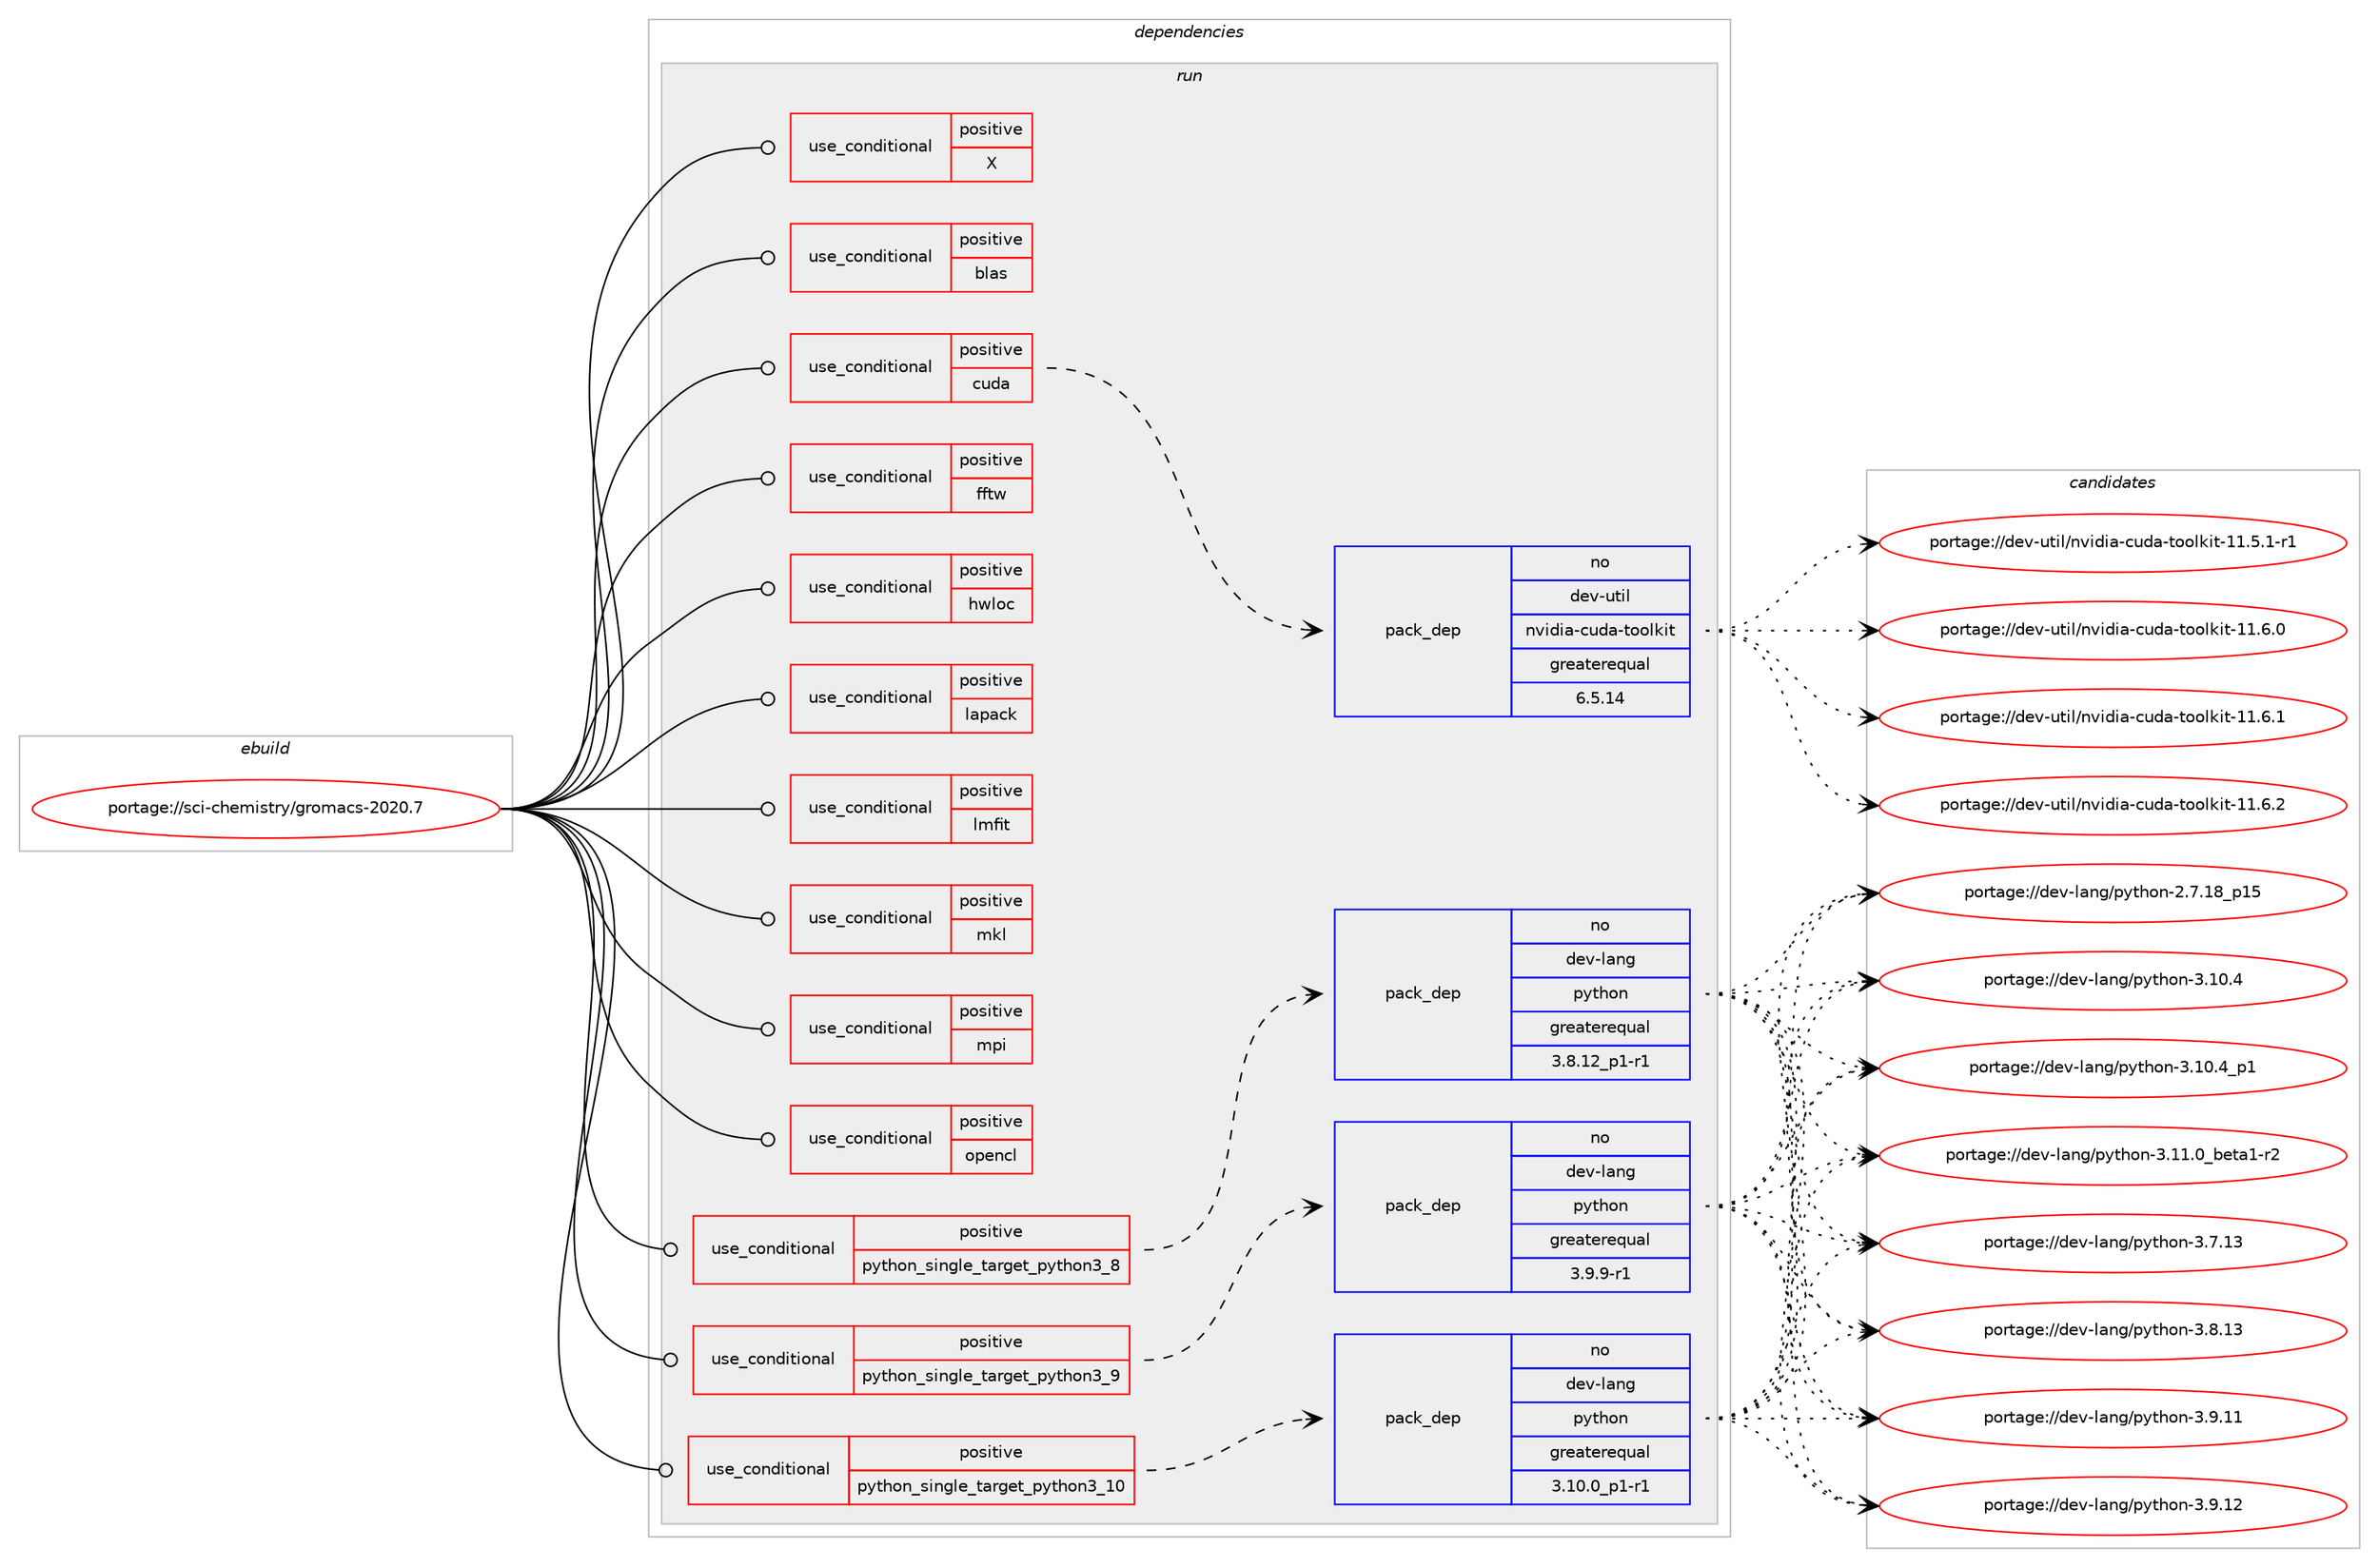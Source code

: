 digraph prolog {

# *************
# Graph options
# *************

newrank=true;
concentrate=true;
compound=true;
graph [rankdir=LR,fontname=Helvetica,fontsize=10,ranksep=1.5];#, ranksep=2.5, nodesep=0.2];
edge  [arrowhead=vee];
node  [fontname=Helvetica,fontsize=10];

# **********
# The ebuild
# **********

subgraph cluster_leftcol {
color=gray;
rank=same;
label=<<i>ebuild</i>>;
id [label="portage://sci-chemistry/gromacs-2020.7", color=red, width=4, href="../sci-chemistry/gromacs-2020.7.svg"];
}

# ****************
# The dependencies
# ****************

subgraph cluster_midcol {
color=gray;
label=<<i>dependencies</i>>;
subgraph cluster_compile {
fillcolor="#eeeeee";
style=filled;
label=<<i>compile</i>>;
}
subgraph cluster_compileandrun {
fillcolor="#eeeeee";
style=filled;
label=<<i>compile and run</i>>;
}
subgraph cluster_run {
fillcolor="#eeeeee";
style=filled;
label=<<i>run</i>>;
subgraph cond277 {
dependency341 [label=<<TABLE BORDER="0" CELLBORDER="1" CELLSPACING="0" CELLPADDING="4"><TR><TD ROWSPAN="3" CELLPADDING="10">use_conditional</TD></TR><TR><TD>positive</TD></TR><TR><TD>X</TD></TR></TABLE>>, shape=none, color=red];
# *** BEGIN UNKNOWN DEPENDENCY TYPE (TODO) ***
# dependency341 -> package_dependency(portage://sci-chemistry/gromacs-2020.7,run,no,x11-libs,libX11,none,[,,],[],[])
# *** END UNKNOWN DEPENDENCY TYPE (TODO) ***

# *** BEGIN UNKNOWN DEPENDENCY TYPE (TODO) ***
# dependency341 -> package_dependency(portage://sci-chemistry/gromacs-2020.7,run,no,x11-libs,libSM,none,[,,],[],[])
# *** END UNKNOWN DEPENDENCY TYPE (TODO) ***

# *** BEGIN UNKNOWN DEPENDENCY TYPE (TODO) ***
# dependency341 -> package_dependency(portage://sci-chemistry/gromacs-2020.7,run,no,x11-libs,libICE,none,[,,],[],[])
# *** END UNKNOWN DEPENDENCY TYPE (TODO) ***

}
id:e -> dependency341:w [weight=20,style="solid",arrowhead="odot"];
subgraph cond278 {
dependency342 [label=<<TABLE BORDER="0" CELLBORDER="1" CELLSPACING="0" CELLPADDING="4"><TR><TD ROWSPAN="3" CELLPADDING="10">use_conditional</TD></TR><TR><TD>positive</TD></TR><TR><TD>blas</TD></TR></TABLE>>, shape=none, color=red];
# *** BEGIN UNKNOWN DEPENDENCY TYPE (TODO) ***
# dependency342 -> package_dependency(portage://sci-chemistry/gromacs-2020.7,run,no,virtual,blas,none,[,,],[],[])
# *** END UNKNOWN DEPENDENCY TYPE (TODO) ***

}
id:e -> dependency342:w [weight=20,style="solid",arrowhead="odot"];
subgraph cond279 {
dependency343 [label=<<TABLE BORDER="0" CELLBORDER="1" CELLSPACING="0" CELLPADDING="4"><TR><TD ROWSPAN="3" CELLPADDING="10">use_conditional</TD></TR><TR><TD>positive</TD></TR><TR><TD>cuda</TD></TR></TABLE>>, shape=none, color=red];
subgraph pack64 {
dependency344 [label=<<TABLE BORDER="0" CELLBORDER="1" CELLSPACING="0" CELLPADDING="4" WIDTH="220"><TR><TD ROWSPAN="6" CELLPADDING="30">pack_dep</TD></TR><TR><TD WIDTH="110">no</TD></TR><TR><TD>dev-util</TD></TR><TR><TD>nvidia-cuda-toolkit</TD></TR><TR><TD>greaterequal</TD></TR><TR><TD>6.5.14</TD></TR></TABLE>>, shape=none, color=blue];
}
dependency343:e -> dependency344:w [weight=20,style="dashed",arrowhead="vee"];
}
id:e -> dependency343:w [weight=20,style="solid",arrowhead="odot"];
subgraph cond280 {
dependency345 [label=<<TABLE BORDER="0" CELLBORDER="1" CELLSPACING="0" CELLPADDING="4"><TR><TD ROWSPAN="3" CELLPADDING="10">use_conditional</TD></TR><TR><TD>positive</TD></TR><TR><TD>fftw</TD></TR></TABLE>>, shape=none, color=red];
# *** BEGIN UNKNOWN DEPENDENCY TYPE (TODO) ***
# dependency345 -> package_dependency(portage://sci-chemistry/gromacs-2020.7,run,no,sci-libs,fftw,none,[,,],[slot(3.0),equal],[])
# *** END UNKNOWN DEPENDENCY TYPE (TODO) ***

}
id:e -> dependency345:w [weight=20,style="solid",arrowhead="odot"];
subgraph cond281 {
dependency346 [label=<<TABLE BORDER="0" CELLBORDER="1" CELLSPACING="0" CELLPADDING="4"><TR><TD ROWSPAN="3" CELLPADDING="10">use_conditional</TD></TR><TR><TD>positive</TD></TR><TR><TD>hwloc</TD></TR></TABLE>>, shape=none, color=red];
# *** BEGIN UNKNOWN DEPENDENCY TYPE (TODO) ***
# dependency346 -> package_dependency(portage://sci-chemistry/gromacs-2020.7,run,no,sys-apps,hwloc,none,[,,],any_same_slot,[])
# *** END UNKNOWN DEPENDENCY TYPE (TODO) ***

}
id:e -> dependency346:w [weight=20,style="solid",arrowhead="odot"];
subgraph cond282 {
dependency347 [label=<<TABLE BORDER="0" CELLBORDER="1" CELLSPACING="0" CELLPADDING="4"><TR><TD ROWSPAN="3" CELLPADDING="10">use_conditional</TD></TR><TR><TD>positive</TD></TR><TR><TD>lapack</TD></TR></TABLE>>, shape=none, color=red];
# *** BEGIN UNKNOWN DEPENDENCY TYPE (TODO) ***
# dependency347 -> package_dependency(portage://sci-chemistry/gromacs-2020.7,run,no,virtual,lapack,none,[,,],[],[])
# *** END UNKNOWN DEPENDENCY TYPE (TODO) ***

}
id:e -> dependency347:w [weight=20,style="solid",arrowhead="odot"];
subgraph cond283 {
dependency348 [label=<<TABLE BORDER="0" CELLBORDER="1" CELLSPACING="0" CELLPADDING="4"><TR><TD ROWSPAN="3" CELLPADDING="10">use_conditional</TD></TR><TR><TD>positive</TD></TR><TR><TD>lmfit</TD></TR></TABLE>>, shape=none, color=red];
# *** BEGIN UNKNOWN DEPENDENCY TYPE (TODO) ***
# dependency348 -> package_dependency(portage://sci-chemistry/gromacs-2020.7,run,no,sci-libs,lmfit,none,[,,],any_same_slot,[])
# *** END UNKNOWN DEPENDENCY TYPE (TODO) ***

}
id:e -> dependency348:w [weight=20,style="solid",arrowhead="odot"];
subgraph cond284 {
dependency349 [label=<<TABLE BORDER="0" CELLBORDER="1" CELLSPACING="0" CELLPADDING="4"><TR><TD ROWSPAN="3" CELLPADDING="10">use_conditional</TD></TR><TR><TD>positive</TD></TR><TR><TD>mkl</TD></TR></TABLE>>, shape=none, color=red];
# *** BEGIN UNKNOWN DEPENDENCY TYPE (TODO) ***
# dependency349 -> package_dependency(portage://sci-chemistry/gromacs-2020.7,run,no,sci-libs,mkl,none,[,,],[],[])
# *** END UNKNOWN DEPENDENCY TYPE (TODO) ***

}
id:e -> dependency349:w [weight=20,style="solid",arrowhead="odot"];
subgraph cond285 {
dependency350 [label=<<TABLE BORDER="0" CELLBORDER="1" CELLSPACING="0" CELLPADDING="4"><TR><TD ROWSPAN="3" CELLPADDING="10">use_conditional</TD></TR><TR><TD>positive</TD></TR><TR><TD>mpi</TD></TR></TABLE>>, shape=none, color=red];
# *** BEGIN UNKNOWN DEPENDENCY TYPE (TODO) ***
# dependency350 -> package_dependency(portage://sci-chemistry/gromacs-2020.7,run,no,virtual,mpi,none,[,,],[],[])
# *** END UNKNOWN DEPENDENCY TYPE (TODO) ***

}
id:e -> dependency350:w [weight=20,style="solid",arrowhead="odot"];
subgraph cond286 {
dependency351 [label=<<TABLE BORDER="0" CELLBORDER="1" CELLSPACING="0" CELLPADDING="4"><TR><TD ROWSPAN="3" CELLPADDING="10">use_conditional</TD></TR><TR><TD>positive</TD></TR><TR><TD>opencl</TD></TR></TABLE>>, shape=none, color=red];
# *** BEGIN UNKNOWN DEPENDENCY TYPE (TODO) ***
# dependency351 -> package_dependency(portage://sci-chemistry/gromacs-2020.7,run,no,virtual,opencl,none,[,,],[],[])
# *** END UNKNOWN DEPENDENCY TYPE (TODO) ***

}
id:e -> dependency351:w [weight=20,style="solid",arrowhead="odot"];
subgraph cond287 {
dependency352 [label=<<TABLE BORDER="0" CELLBORDER="1" CELLSPACING="0" CELLPADDING="4"><TR><TD ROWSPAN="3" CELLPADDING="10">use_conditional</TD></TR><TR><TD>positive</TD></TR><TR><TD>python_single_target_python3_10</TD></TR></TABLE>>, shape=none, color=red];
subgraph pack65 {
dependency353 [label=<<TABLE BORDER="0" CELLBORDER="1" CELLSPACING="0" CELLPADDING="4" WIDTH="220"><TR><TD ROWSPAN="6" CELLPADDING="30">pack_dep</TD></TR><TR><TD WIDTH="110">no</TD></TR><TR><TD>dev-lang</TD></TR><TR><TD>python</TD></TR><TR><TD>greaterequal</TD></TR><TR><TD>3.10.0_p1-r1</TD></TR></TABLE>>, shape=none, color=blue];
}
dependency352:e -> dependency353:w [weight=20,style="dashed",arrowhead="vee"];
}
id:e -> dependency352:w [weight=20,style="solid",arrowhead="odot"];
subgraph cond288 {
dependency354 [label=<<TABLE BORDER="0" CELLBORDER="1" CELLSPACING="0" CELLPADDING="4"><TR><TD ROWSPAN="3" CELLPADDING="10">use_conditional</TD></TR><TR><TD>positive</TD></TR><TR><TD>python_single_target_python3_8</TD></TR></TABLE>>, shape=none, color=red];
subgraph pack66 {
dependency355 [label=<<TABLE BORDER="0" CELLBORDER="1" CELLSPACING="0" CELLPADDING="4" WIDTH="220"><TR><TD ROWSPAN="6" CELLPADDING="30">pack_dep</TD></TR><TR><TD WIDTH="110">no</TD></TR><TR><TD>dev-lang</TD></TR><TR><TD>python</TD></TR><TR><TD>greaterequal</TD></TR><TR><TD>3.8.12_p1-r1</TD></TR></TABLE>>, shape=none, color=blue];
}
dependency354:e -> dependency355:w [weight=20,style="dashed",arrowhead="vee"];
}
id:e -> dependency354:w [weight=20,style="solid",arrowhead="odot"];
subgraph cond289 {
dependency356 [label=<<TABLE BORDER="0" CELLBORDER="1" CELLSPACING="0" CELLPADDING="4"><TR><TD ROWSPAN="3" CELLPADDING="10">use_conditional</TD></TR><TR><TD>positive</TD></TR><TR><TD>python_single_target_python3_9</TD></TR></TABLE>>, shape=none, color=red];
subgraph pack67 {
dependency357 [label=<<TABLE BORDER="0" CELLBORDER="1" CELLSPACING="0" CELLPADDING="4" WIDTH="220"><TR><TD ROWSPAN="6" CELLPADDING="30">pack_dep</TD></TR><TR><TD WIDTH="110">no</TD></TR><TR><TD>dev-lang</TD></TR><TR><TD>python</TD></TR><TR><TD>greaterequal</TD></TR><TR><TD>3.9.9-r1</TD></TR></TABLE>>, shape=none, color=blue];
}
dependency356:e -> dependency357:w [weight=20,style="dashed",arrowhead="vee"];
}
id:e -> dependency356:w [weight=20,style="solid",arrowhead="odot"];
}
}

# **************
# The candidates
# **************

subgraph cluster_choices {
rank=same;
color=gray;
label=<<i>candidates</i>>;

subgraph choice64 {
color=black;
nodesep=1;
choice10010111845117116105108471101181051001059745991171009745116111111108107105116454949465346494511449 [label="portage://dev-util/nvidia-cuda-toolkit-11.5.1-r1", color=red, width=4,href="../dev-util/nvidia-cuda-toolkit-11.5.1-r1.svg"];
choice1001011184511711610510847110118105100105974599117100974511611111110810710511645494946544648 [label="portage://dev-util/nvidia-cuda-toolkit-11.6.0", color=red, width=4,href="../dev-util/nvidia-cuda-toolkit-11.6.0.svg"];
choice1001011184511711610510847110118105100105974599117100974511611111110810710511645494946544649 [label="portage://dev-util/nvidia-cuda-toolkit-11.6.1", color=red, width=4,href="../dev-util/nvidia-cuda-toolkit-11.6.1.svg"];
choice1001011184511711610510847110118105100105974599117100974511611111110810710511645494946544650 [label="portage://dev-util/nvidia-cuda-toolkit-11.6.2", color=red, width=4,href="../dev-util/nvidia-cuda-toolkit-11.6.2.svg"];
dependency344:e -> choice10010111845117116105108471101181051001059745991171009745116111111108107105116454949465346494511449:w [style=dotted,weight="100"];
dependency344:e -> choice1001011184511711610510847110118105100105974599117100974511611111110810710511645494946544648:w [style=dotted,weight="100"];
dependency344:e -> choice1001011184511711610510847110118105100105974599117100974511611111110810710511645494946544649:w [style=dotted,weight="100"];
dependency344:e -> choice1001011184511711610510847110118105100105974599117100974511611111110810710511645494946544650:w [style=dotted,weight="100"];
}
subgraph choice65 {
color=black;
nodesep=1;
choice10010111845108971101034711212111610411111045504655464956951124953 [label="portage://dev-lang/python-2.7.18_p15", color=red, width=4,href="../dev-lang/python-2.7.18_p15.svg"];
choice10010111845108971101034711212111610411111045514649484652 [label="portage://dev-lang/python-3.10.4", color=red, width=4,href="../dev-lang/python-3.10.4.svg"];
choice100101118451089711010347112121116104111110455146494846529511249 [label="portage://dev-lang/python-3.10.4_p1", color=red, width=4,href="../dev-lang/python-3.10.4_p1.svg"];
choice10010111845108971101034711212111610411111045514649494648959810111697494511450 [label="portage://dev-lang/python-3.11.0_beta1-r2", color=red, width=4,href="../dev-lang/python-3.11.0_beta1-r2.svg"];
choice10010111845108971101034711212111610411111045514655464951 [label="portage://dev-lang/python-3.7.13", color=red, width=4,href="../dev-lang/python-3.7.13.svg"];
choice10010111845108971101034711212111610411111045514656464951 [label="portage://dev-lang/python-3.8.13", color=red, width=4,href="../dev-lang/python-3.8.13.svg"];
choice10010111845108971101034711212111610411111045514657464949 [label="portage://dev-lang/python-3.9.11", color=red, width=4,href="../dev-lang/python-3.9.11.svg"];
choice10010111845108971101034711212111610411111045514657464950 [label="portage://dev-lang/python-3.9.12", color=red, width=4,href="../dev-lang/python-3.9.12.svg"];
dependency353:e -> choice10010111845108971101034711212111610411111045504655464956951124953:w [style=dotted,weight="100"];
dependency353:e -> choice10010111845108971101034711212111610411111045514649484652:w [style=dotted,weight="100"];
dependency353:e -> choice100101118451089711010347112121116104111110455146494846529511249:w [style=dotted,weight="100"];
dependency353:e -> choice10010111845108971101034711212111610411111045514649494648959810111697494511450:w [style=dotted,weight="100"];
dependency353:e -> choice10010111845108971101034711212111610411111045514655464951:w [style=dotted,weight="100"];
dependency353:e -> choice10010111845108971101034711212111610411111045514656464951:w [style=dotted,weight="100"];
dependency353:e -> choice10010111845108971101034711212111610411111045514657464949:w [style=dotted,weight="100"];
dependency353:e -> choice10010111845108971101034711212111610411111045514657464950:w [style=dotted,weight="100"];
}
subgraph choice66 {
color=black;
nodesep=1;
choice10010111845108971101034711212111610411111045504655464956951124953 [label="portage://dev-lang/python-2.7.18_p15", color=red, width=4,href="../dev-lang/python-2.7.18_p15.svg"];
choice10010111845108971101034711212111610411111045514649484652 [label="portage://dev-lang/python-3.10.4", color=red, width=4,href="../dev-lang/python-3.10.4.svg"];
choice100101118451089711010347112121116104111110455146494846529511249 [label="portage://dev-lang/python-3.10.4_p1", color=red, width=4,href="../dev-lang/python-3.10.4_p1.svg"];
choice10010111845108971101034711212111610411111045514649494648959810111697494511450 [label="portage://dev-lang/python-3.11.0_beta1-r2", color=red, width=4,href="../dev-lang/python-3.11.0_beta1-r2.svg"];
choice10010111845108971101034711212111610411111045514655464951 [label="portage://dev-lang/python-3.7.13", color=red, width=4,href="../dev-lang/python-3.7.13.svg"];
choice10010111845108971101034711212111610411111045514656464951 [label="portage://dev-lang/python-3.8.13", color=red, width=4,href="../dev-lang/python-3.8.13.svg"];
choice10010111845108971101034711212111610411111045514657464949 [label="portage://dev-lang/python-3.9.11", color=red, width=4,href="../dev-lang/python-3.9.11.svg"];
choice10010111845108971101034711212111610411111045514657464950 [label="portage://dev-lang/python-3.9.12", color=red, width=4,href="../dev-lang/python-3.9.12.svg"];
dependency355:e -> choice10010111845108971101034711212111610411111045504655464956951124953:w [style=dotted,weight="100"];
dependency355:e -> choice10010111845108971101034711212111610411111045514649484652:w [style=dotted,weight="100"];
dependency355:e -> choice100101118451089711010347112121116104111110455146494846529511249:w [style=dotted,weight="100"];
dependency355:e -> choice10010111845108971101034711212111610411111045514649494648959810111697494511450:w [style=dotted,weight="100"];
dependency355:e -> choice10010111845108971101034711212111610411111045514655464951:w [style=dotted,weight="100"];
dependency355:e -> choice10010111845108971101034711212111610411111045514656464951:w [style=dotted,weight="100"];
dependency355:e -> choice10010111845108971101034711212111610411111045514657464949:w [style=dotted,weight="100"];
dependency355:e -> choice10010111845108971101034711212111610411111045514657464950:w [style=dotted,weight="100"];
}
subgraph choice67 {
color=black;
nodesep=1;
choice10010111845108971101034711212111610411111045504655464956951124953 [label="portage://dev-lang/python-2.7.18_p15", color=red, width=4,href="../dev-lang/python-2.7.18_p15.svg"];
choice10010111845108971101034711212111610411111045514649484652 [label="portage://dev-lang/python-3.10.4", color=red, width=4,href="../dev-lang/python-3.10.4.svg"];
choice100101118451089711010347112121116104111110455146494846529511249 [label="portage://dev-lang/python-3.10.4_p1", color=red, width=4,href="../dev-lang/python-3.10.4_p1.svg"];
choice10010111845108971101034711212111610411111045514649494648959810111697494511450 [label="portage://dev-lang/python-3.11.0_beta1-r2", color=red, width=4,href="../dev-lang/python-3.11.0_beta1-r2.svg"];
choice10010111845108971101034711212111610411111045514655464951 [label="portage://dev-lang/python-3.7.13", color=red, width=4,href="../dev-lang/python-3.7.13.svg"];
choice10010111845108971101034711212111610411111045514656464951 [label="portage://dev-lang/python-3.8.13", color=red, width=4,href="../dev-lang/python-3.8.13.svg"];
choice10010111845108971101034711212111610411111045514657464949 [label="portage://dev-lang/python-3.9.11", color=red, width=4,href="../dev-lang/python-3.9.11.svg"];
choice10010111845108971101034711212111610411111045514657464950 [label="portage://dev-lang/python-3.9.12", color=red, width=4,href="../dev-lang/python-3.9.12.svg"];
dependency357:e -> choice10010111845108971101034711212111610411111045504655464956951124953:w [style=dotted,weight="100"];
dependency357:e -> choice10010111845108971101034711212111610411111045514649484652:w [style=dotted,weight="100"];
dependency357:e -> choice100101118451089711010347112121116104111110455146494846529511249:w [style=dotted,weight="100"];
dependency357:e -> choice10010111845108971101034711212111610411111045514649494648959810111697494511450:w [style=dotted,weight="100"];
dependency357:e -> choice10010111845108971101034711212111610411111045514655464951:w [style=dotted,weight="100"];
dependency357:e -> choice10010111845108971101034711212111610411111045514656464951:w [style=dotted,weight="100"];
dependency357:e -> choice10010111845108971101034711212111610411111045514657464949:w [style=dotted,weight="100"];
dependency357:e -> choice10010111845108971101034711212111610411111045514657464950:w [style=dotted,weight="100"];
}
}

}
